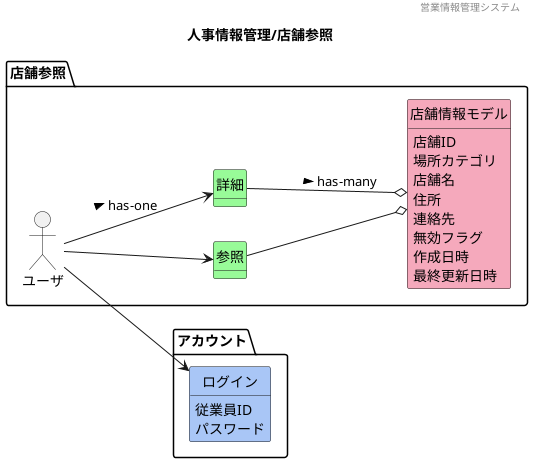 @startuml ../images/人事情報管理/店舗参照
' ヘッダー
header 営業情報管理システム
' タイトル
title 人事情報管理/店舗参照
' 
hide circle
' 
hide method
left to right direction

package "アカウント"{
    class "ログイン" #A9C6F6

}

package "店舗参照" {
    'ユーザや外部システム
    mix_actor "ユーザ"
    class "参照" #98fb98
    class "詳細" #98fb98
    class "店舗情報モデル" #F5A9BC
}
    ' package "マスタ管理"{
    ' }

    'モデル同士の関係
    ユーザ --> 参照
    ユーザ --> 詳細 : > has-one
    ユーザ --> ログイン
    参照 --o 店舗情報モデル
    詳細 --o 店舗情報モデル : > has-many
    ' 店舗情報モデル o-- マスタ管理

    'ドメインクラスの属性
    店舗情報モデル : 店舗ID
    店舗情報モデル : 場所カテゴリ
    店舗情報モデル : 店舗名
    店舗情報モデル : 住所
    店舗情報モデル : 連絡先
    店舗情報モデル : 無効フラグ
    店舗情報モデル : 作成日時
    店舗情報モデル : 最終更新日時
    ログイン : 従業員ID
    ログイン : パスワード




@enduml